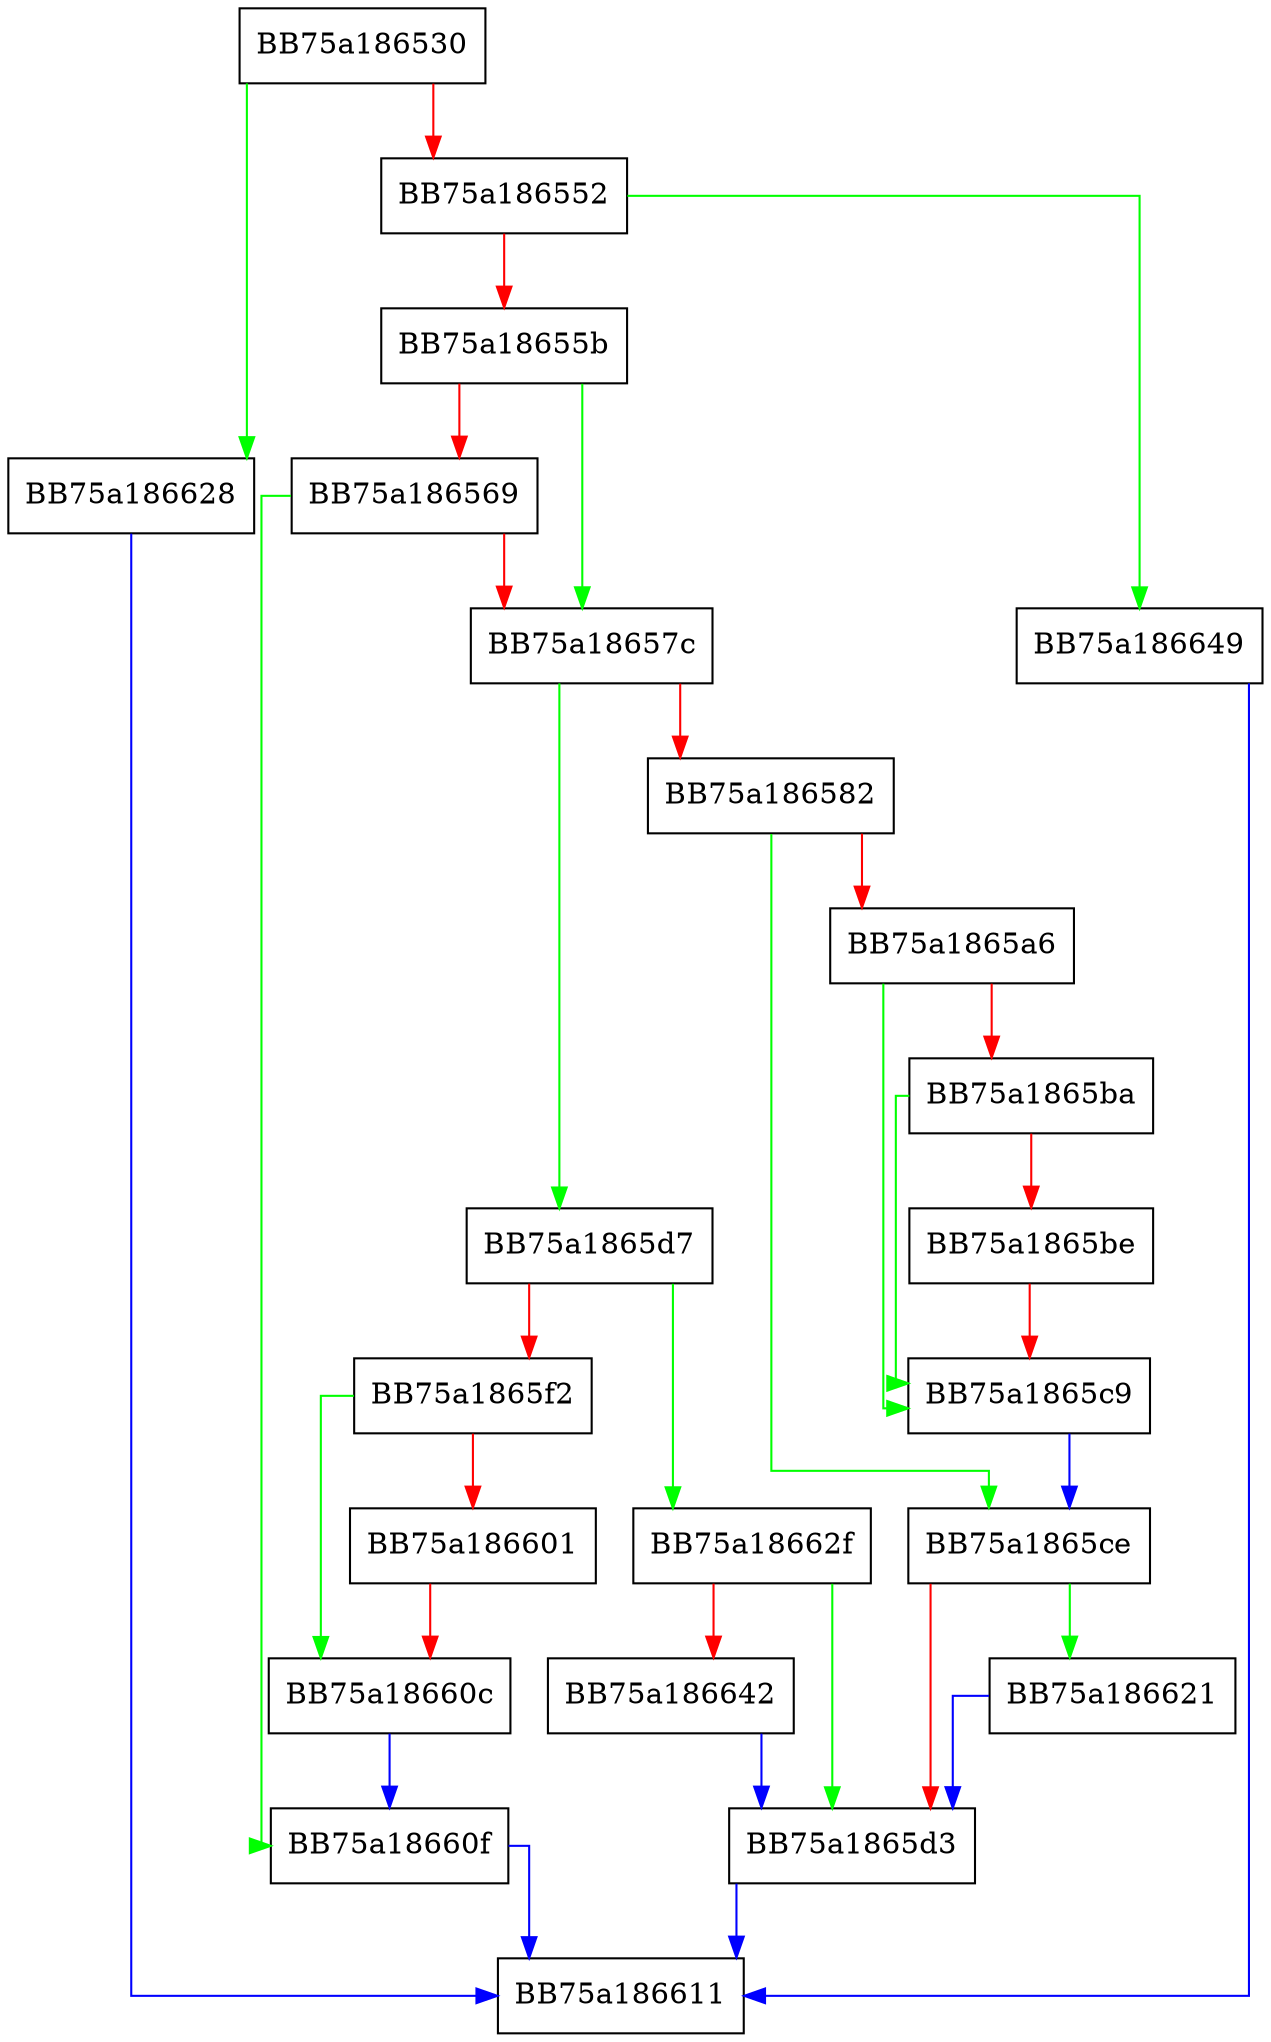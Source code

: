 digraph MemScanGetImagePathFromPidEx {
  node [shape="box"];
  graph [splines=ortho];
  BB75a186530 -> BB75a186628 [color="green"];
  BB75a186530 -> BB75a186552 [color="red"];
  BB75a186552 -> BB75a186649 [color="green"];
  BB75a186552 -> BB75a18655b [color="red"];
  BB75a18655b -> BB75a18657c [color="green"];
  BB75a18655b -> BB75a186569 [color="red"];
  BB75a186569 -> BB75a18660f [color="green"];
  BB75a186569 -> BB75a18657c [color="red"];
  BB75a18657c -> BB75a1865d7 [color="green"];
  BB75a18657c -> BB75a186582 [color="red"];
  BB75a186582 -> BB75a1865ce [color="green"];
  BB75a186582 -> BB75a1865a6 [color="red"];
  BB75a1865a6 -> BB75a1865c9 [color="green"];
  BB75a1865a6 -> BB75a1865ba [color="red"];
  BB75a1865ba -> BB75a1865c9 [color="green"];
  BB75a1865ba -> BB75a1865be [color="red"];
  BB75a1865be -> BB75a1865c9 [color="red"];
  BB75a1865c9 -> BB75a1865ce [color="blue"];
  BB75a1865ce -> BB75a186621 [color="green"];
  BB75a1865ce -> BB75a1865d3 [color="red"];
  BB75a1865d3 -> BB75a186611 [color="blue"];
  BB75a1865d7 -> BB75a18662f [color="green"];
  BB75a1865d7 -> BB75a1865f2 [color="red"];
  BB75a1865f2 -> BB75a18660c [color="green"];
  BB75a1865f2 -> BB75a186601 [color="red"];
  BB75a186601 -> BB75a18660c [color="red"];
  BB75a18660c -> BB75a18660f [color="blue"];
  BB75a18660f -> BB75a186611 [color="blue"];
  BB75a186621 -> BB75a1865d3 [color="blue"];
  BB75a186628 -> BB75a186611 [color="blue"];
  BB75a18662f -> BB75a1865d3 [color="green"];
  BB75a18662f -> BB75a186642 [color="red"];
  BB75a186642 -> BB75a1865d3 [color="blue"];
  BB75a186649 -> BB75a186611 [color="blue"];
}